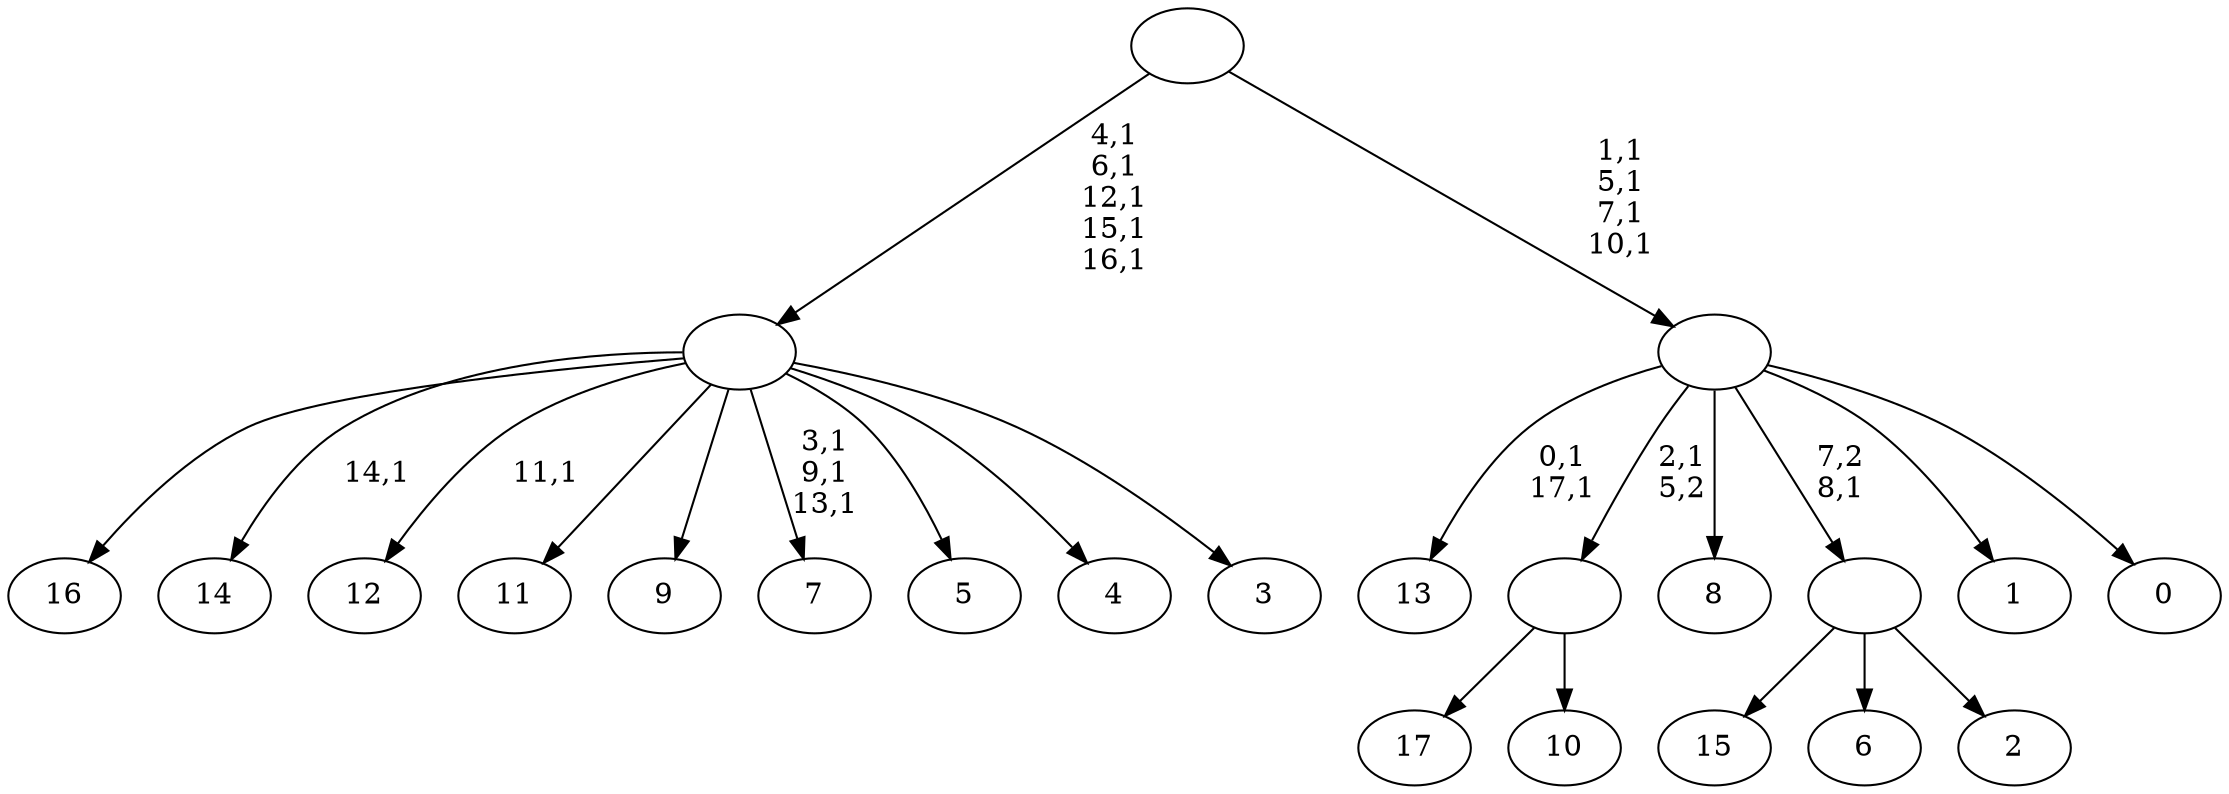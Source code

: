 digraph T {
	36 [label="17"]
	35 [label="16"]
	34 [label="15"]
	33 [label="14"]
	31 [label="13"]
	28 [label="12"]
	26 [label="11"]
	25 [label="10"]
	24 [label=""]
	23 [label="9"]
	22 [label="8"]
	21 [label="7"]
	17 [label="6"]
	16 [label="5"]
	15 [label="4"]
	14 [label="3"]
	13 [label=""]
	8 [label="2"]
	7 [label=""]
	6 [label="1"]
	5 [label="0"]
	4 [label=""]
	0 [label=""]
	24 -> 36 [label=""]
	24 -> 25 [label=""]
	13 -> 21 [label="3,1\n9,1\n13,1"]
	13 -> 28 [label="11,1"]
	13 -> 33 [label="14,1"]
	13 -> 35 [label=""]
	13 -> 26 [label=""]
	13 -> 23 [label=""]
	13 -> 16 [label=""]
	13 -> 15 [label=""]
	13 -> 14 [label=""]
	7 -> 34 [label=""]
	7 -> 17 [label=""]
	7 -> 8 [label=""]
	4 -> 31 [label="0,1\n17,1"]
	4 -> 24 [label="2,1\n5,2"]
	4 -> 22 [label=""]
	4 -> 7 [label="7,2\n8,1"]
	4 -> 6 [label=""]
	4 -> 5 [label=""]
	0 -> 4 [label="1,1\n5,1\n7,1\n10,1"]
	0 -> 13 [label="4,1\n6,1\n12,1\n15,1\n16,1"]
}
